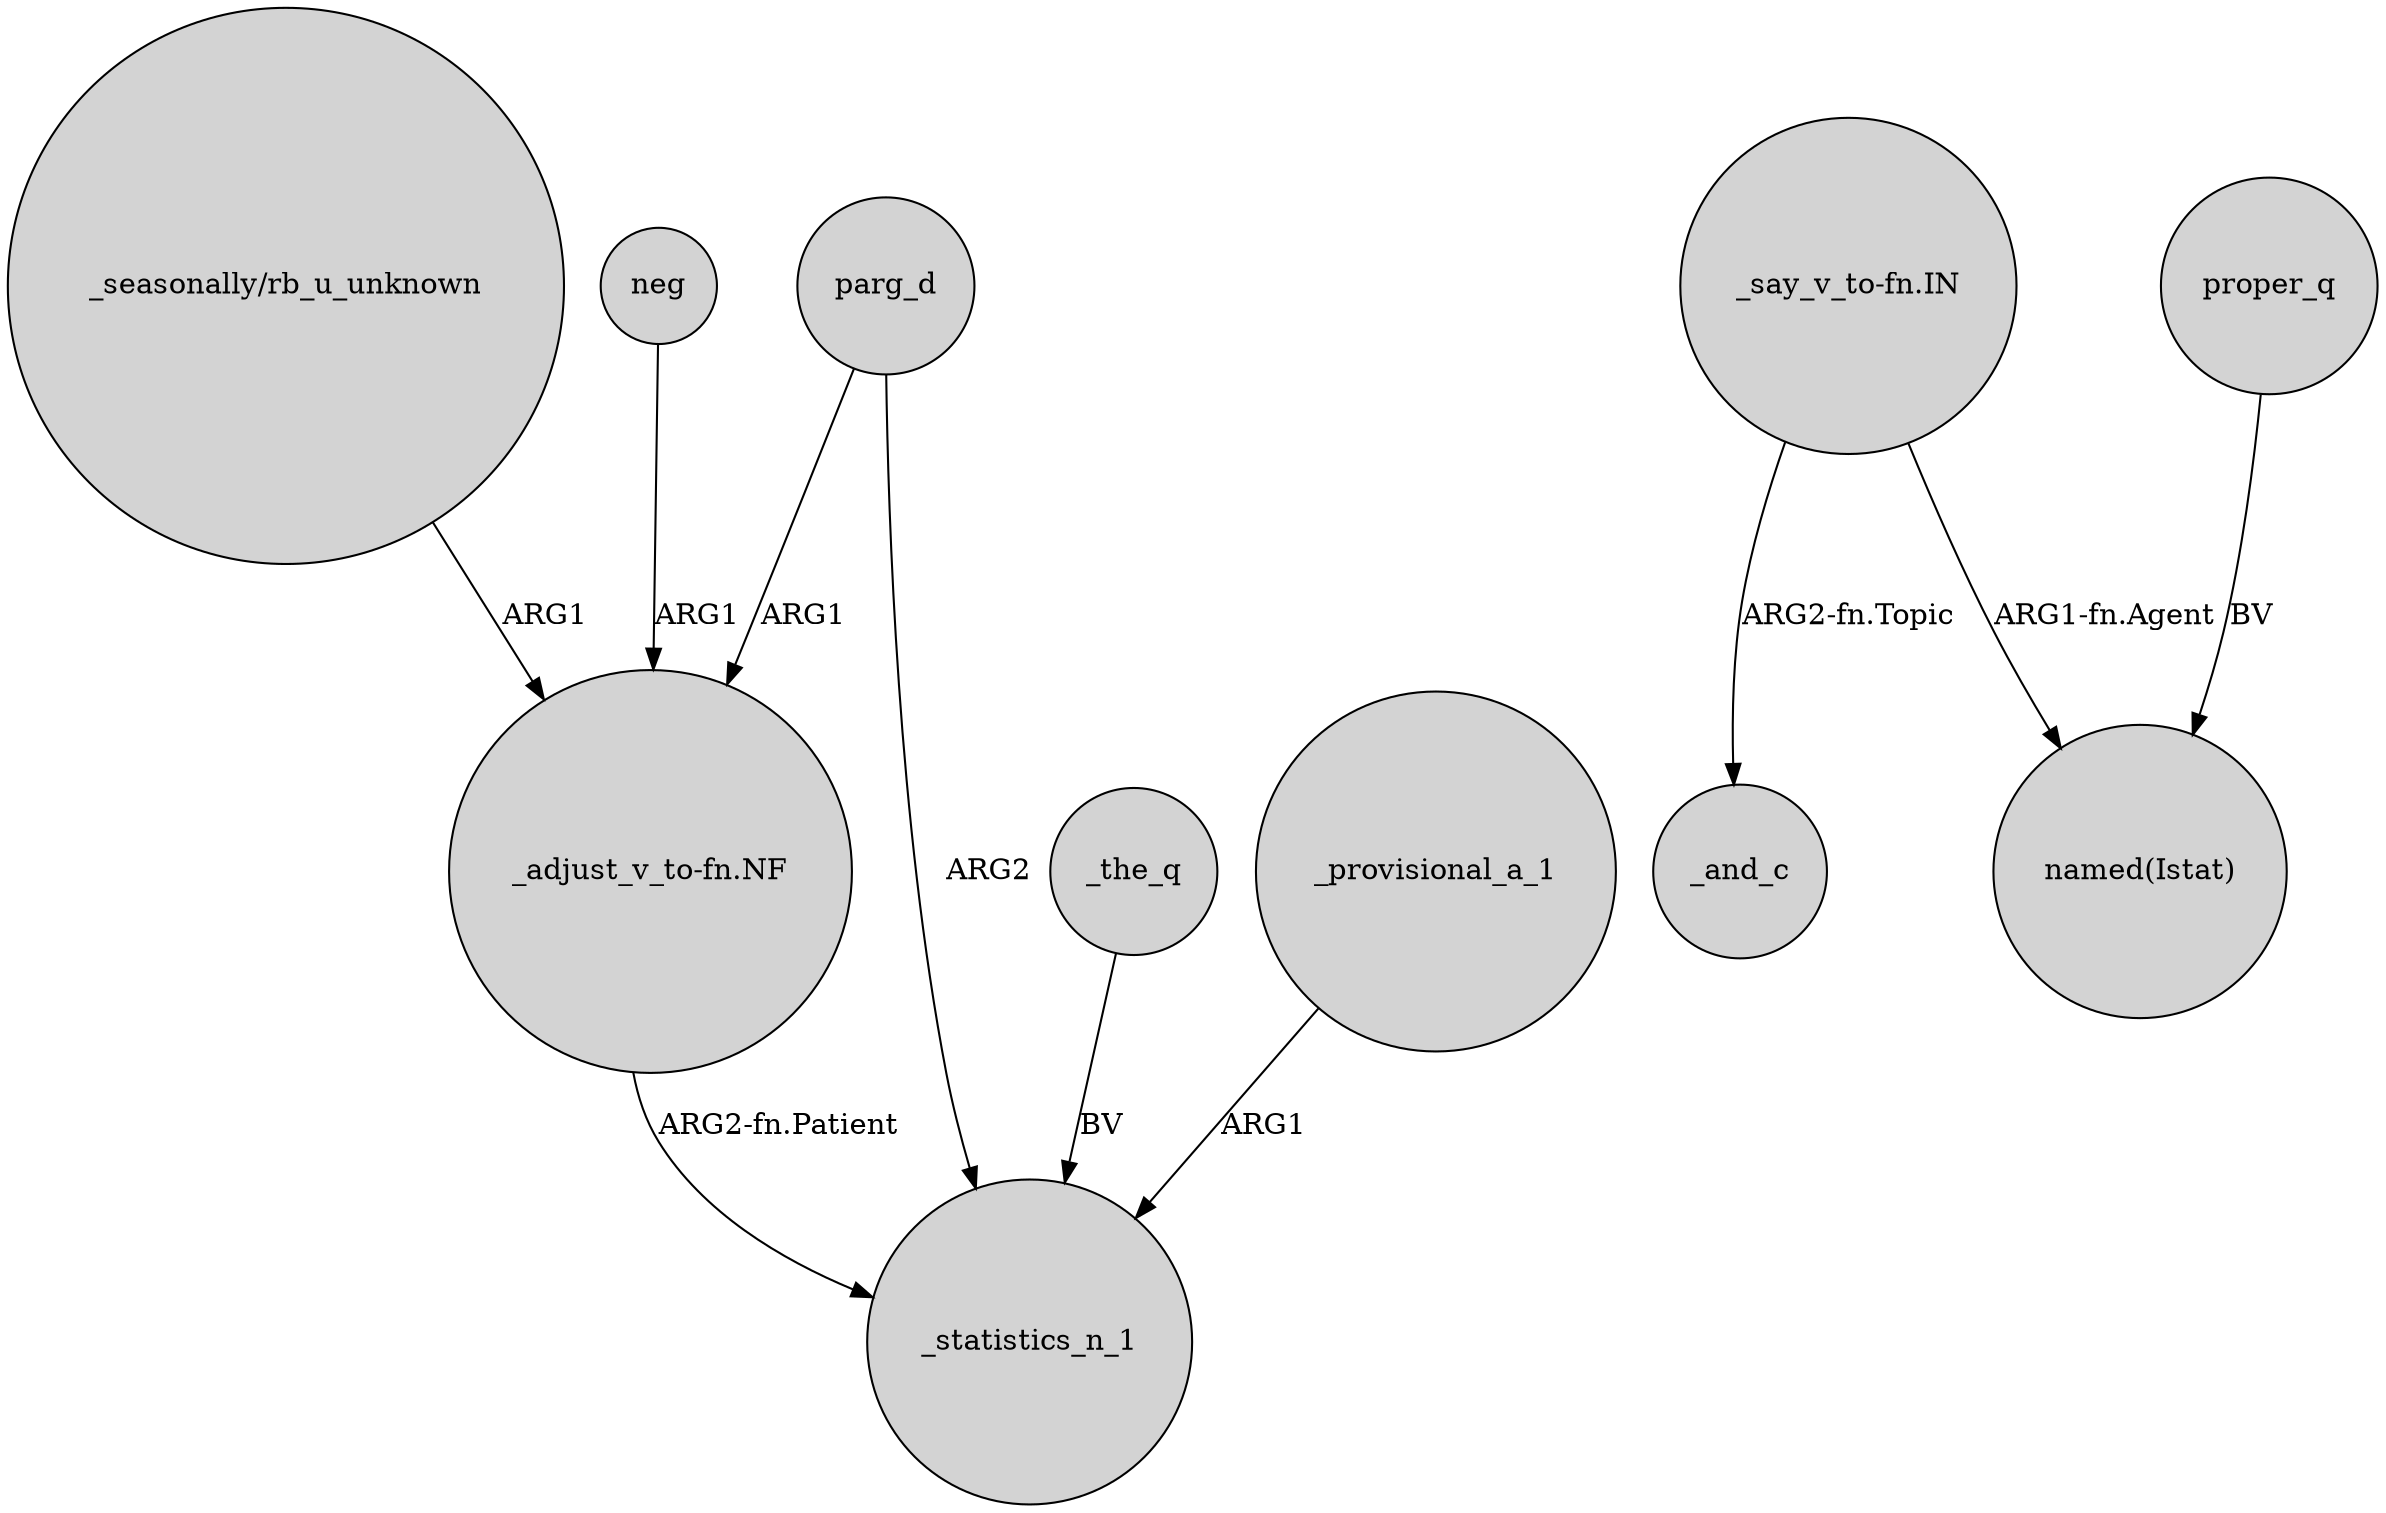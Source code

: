 digraph {
	node [shape=circle style=filled]
	"_seasonally/rb_u_unknown" -> "_adjust_v_to-fn.NF" [label=ARG1]
	"_say_v_to-fn.IN" -> "named(Istat)" [label="ARG1-fn.Agent"]
	proper_q -> "named(Istat)" [label=BV]
	parg_d -> "_adjust_v_to-fn.NF" [label=ARG1]
	_the_q -> _statistics_n_1 [label=BV]
	parg_d -> _statistics_n_1 [label=ARG2]
	"_say_v_to-fn.IN" -> _and_c [label="ARG2-fn.Topic"]
	neg -> "_adjust_v_to-fn.NF" [label=ARG1]
	_provisional_a_1 -> _statistics_n_1 [label=ARG1]
	"_adjust_v_to-fn.NF" -> _statistics_n_1 [label="ARG2-fn.Patient"]
}
